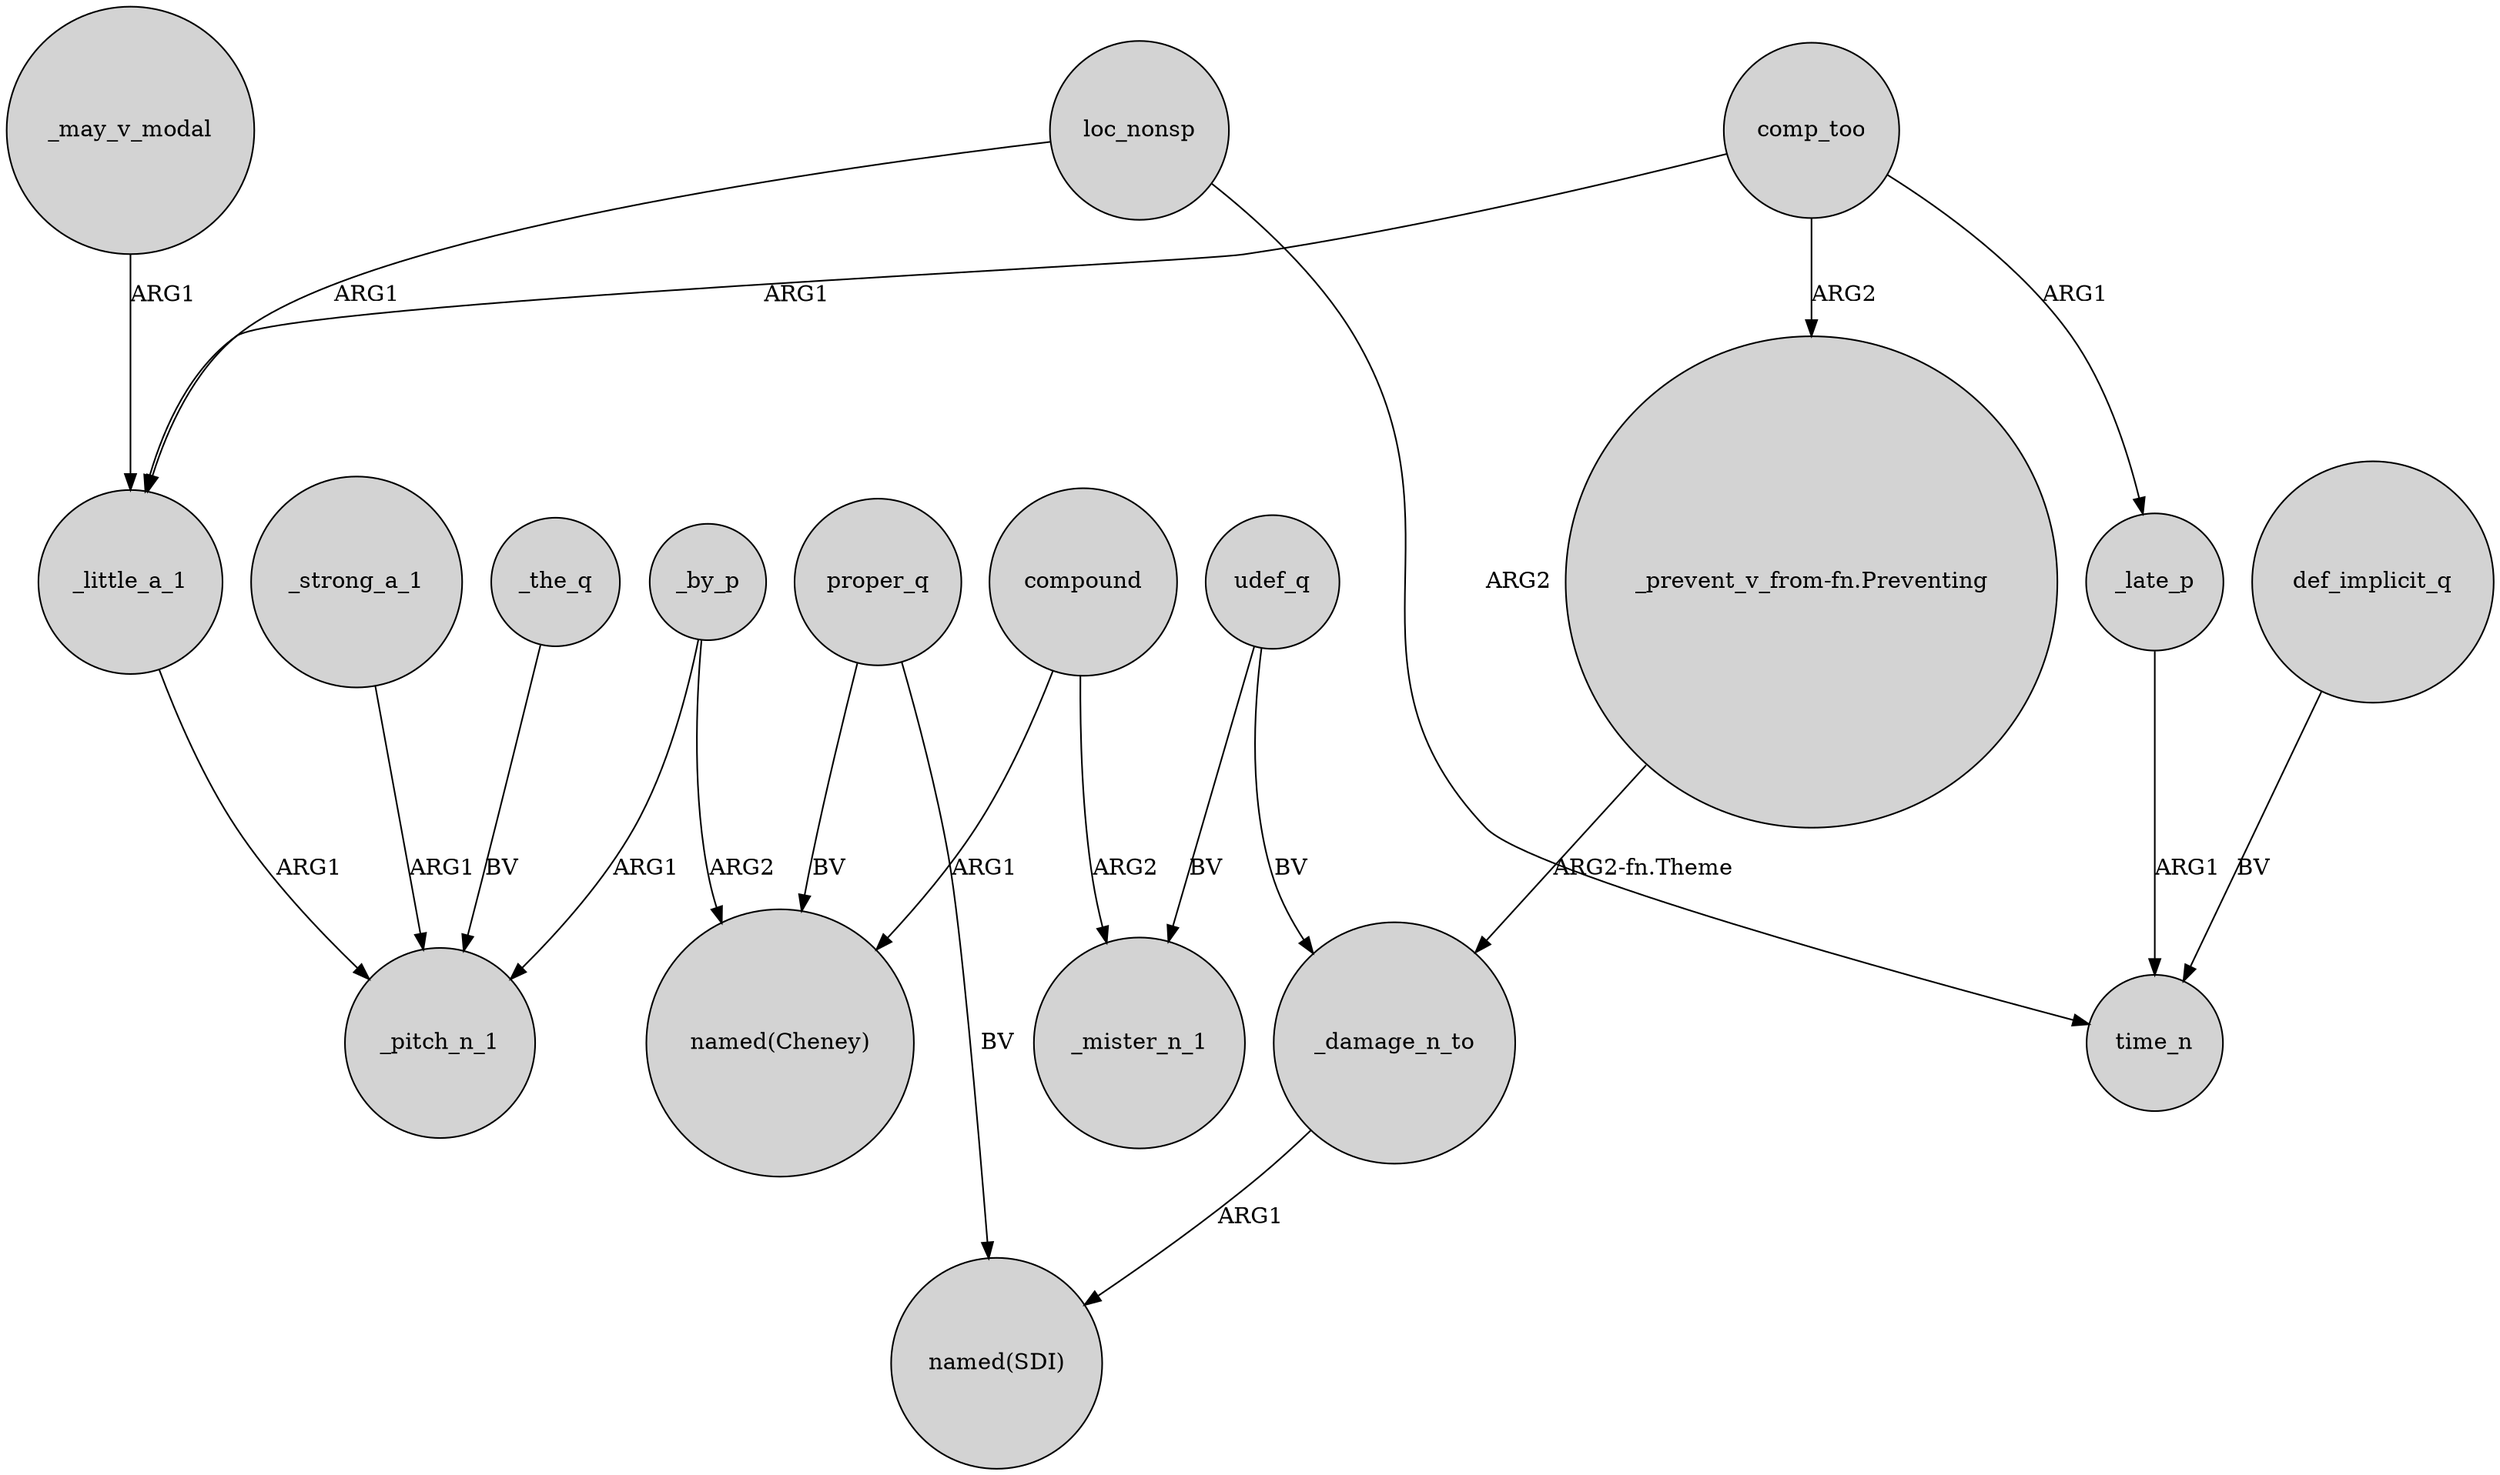 digraph {
	node [shape=circle style=filled]
	loc_nonsp -> _little_a_1 [label=ARG1]
	_late_p -> time_n [label=ARG1]
	comp_too -> "_prevent_v_from-fn.Preventing" [label=ARG2]
	"_prevent_v_from-fn.Preventing" -> _damage_n_to [label="ARG2-fn.Theme"]
	_little_a_1 -> _pitch_n_1 [label=ARG1]
	compound -> _mister_n_1 [label=ARG2]
	proper_q -> "named(Cheney)" [label=BV]
	udef_q -> _mister_n_1 [label=BV]
	comp_too -> _little_a_1 [label=ARG1]
	comp_too -> _late_p [label=ARG1]
	_by_p -> _pitch_n_1 [label=ARG1]
	_damage_n_to -> "named(SDI)" [label=ARG1]
	loc_nonsp -> time_n [label=ARG2]
	_by_p -> "named(Cheney)" [label=ARG2]
	_strong_a_1 -> _pitch_n_1 [label=ARG1]
	udef_q -> _damage_n_to [label=BV]
	_may_v_modal -> _little_a_1 [label=ARG1]
	compound -> "named(Cheney)" [label=ARG1]
	proper_q -> "named(SDI)" [label=BV]
	def_implicit_q -> time_n [label=BV]
	_the_q -> _pitch_n_1 [label=BV]
}
